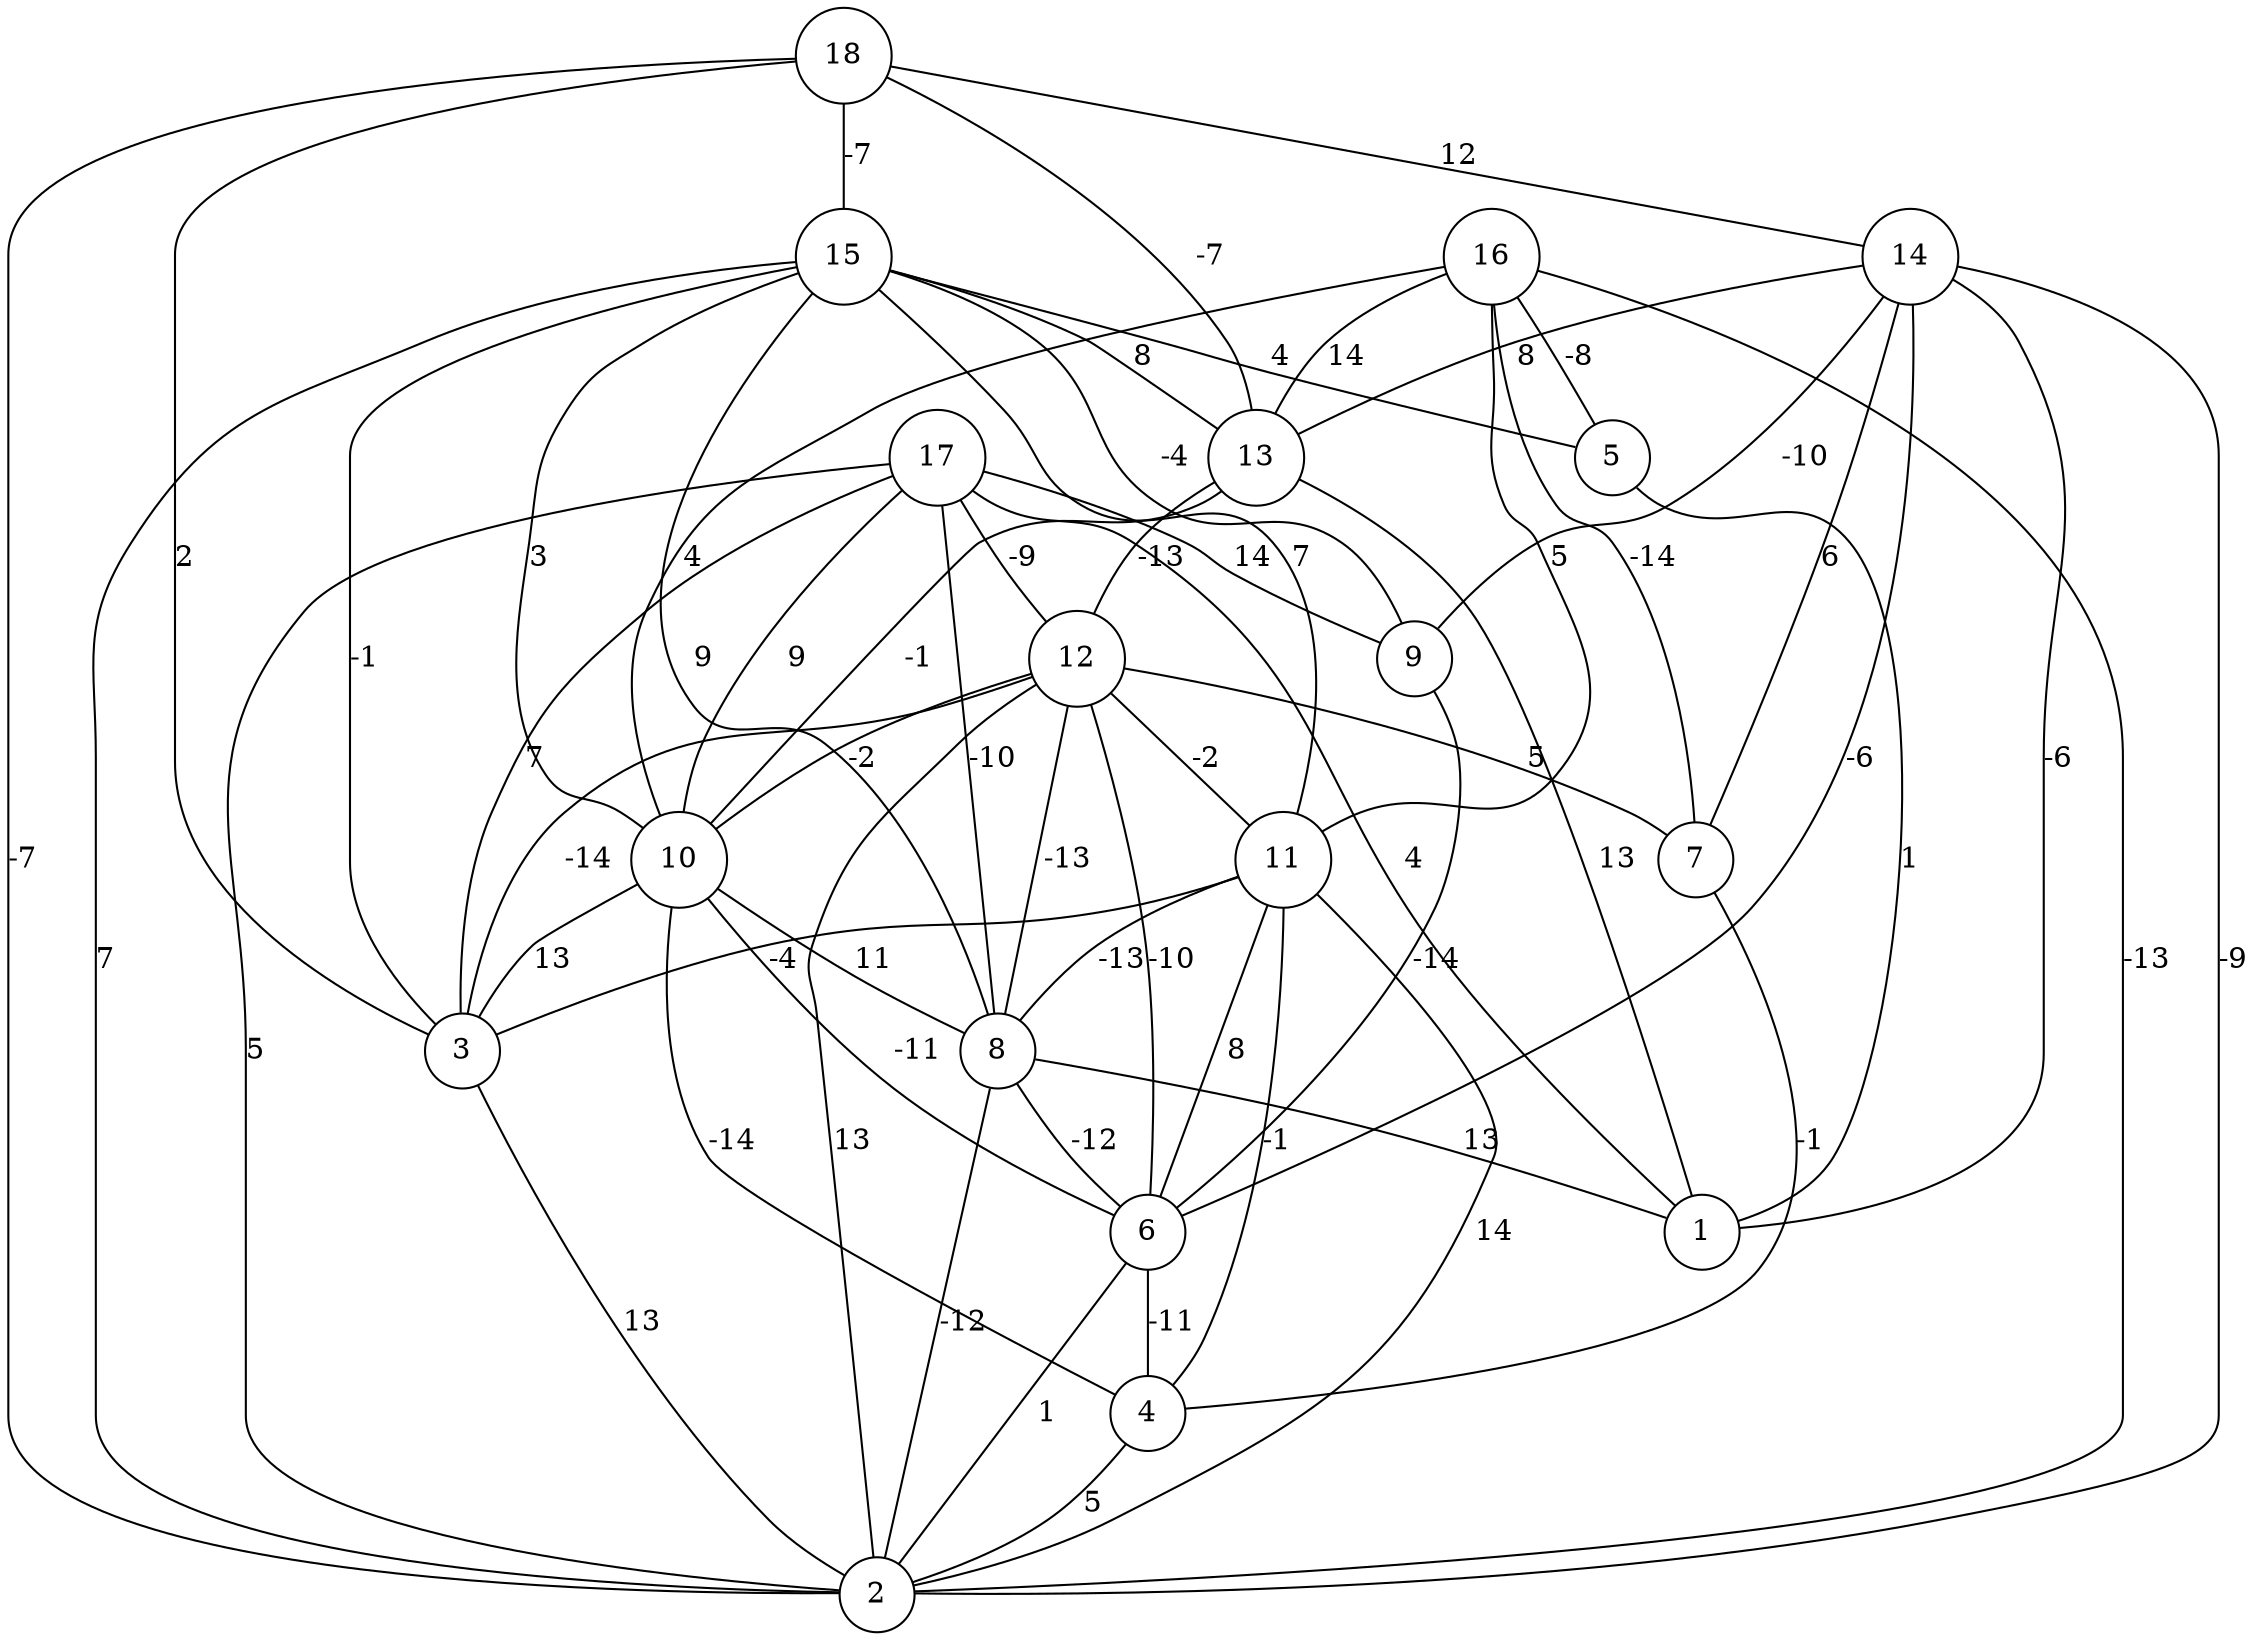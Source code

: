 graph { 
	 fontname="Helvetica,Arial,sans-serif" 
	 node [shape = circle]; 
	 18 -- 2 [label = "-7"];
	 18 -- 3 [label = "2"];
	 18 -- 13 [label = "-7"];
	 18 -- 14 [label = "12"];
	 18 -- 15 [label = "-7"];
	 17 -- 1 [label = "4"];
	 17 -- 2 [label = "5"];
	 17 -- 3 [label = "7"];
	 17 -- 8 [label = "-10"];
	 17 -- 9 [label = "14"];
	 17 -- 10 [label = "9"];
	 17 -- 12 [label = "-9"];
	 16 -- 2 [label = "-13"];
	 16 -- 5 [label = "-8"];
	 16 -- 7 [label = "-14"];
	 16 -- 10 [label = "4"];
	 16 -- 11 [label = "5"];
	 16 -- 13 [label = "14"];
	 15 -- 2 [label = "7"];
	 15 -- 3 [label = "-1"];
	 15 -- 5 [label = "4"];
	 15 -- 8 [label = "9"];
	 15 -- 9 [label = "-4"];
	 15 -- 10 [label = "3"];
	 15 -- 11 [label = "7"];
	 15 -- 13 [label = "8"];
	 14 -- 1 [label = "-6"];
	 14 -- 2 [label = "-9"];
	 14 -- 6 [label = "-6"];
	 14 -- 7 [label = "6"];
	 14 -- 9 [label = "-10"];
	 14 -- 13 [label = "8"];
	 13 -- 1 [label = "13"];
	 13 -- 10 [label = "-1"];
	 13 -- 12 [label = "-13"];
	 12 -- 2 [label = "13"];
	 12 -- 3 [label = "-14"];
	 12 -- 6 [label = "-10"];
	 12 -- 7 [label = "5"];
	 12 -- 8 [label = "-13"];
	 12 -- 10 [label = "-2"];
	 12 -- 11 [label = "-2"];
	 11 -- 2 [label = "14"];
	 11 -- 3 [label = "-4"];
	 11 -- 4 [label = "-1"];
	 11 -- 6 [label = "8"];
	 11 -- 8 [label = "-13"];
	 10 -- 3 [label = "13"];
	 10 -- 4 [label = "-14"];
	 10 -- 6 [label = "-11"];
	 10 -- 8 [label = "11"];
	 9 -- 6 [label = "-14"];
	 8 -- 1 [label = "13"];
	 8 -- 2 [label = "-12"];
	 8 -- 6 [label = "-12"];
	 7 -- 4 [label = "-1"];
	 6 -- 2 [label = "1"];
	 6 -- 4 [label = "-11"];
	 5 -- 1 [label = "1"];
	 4 -- 2 [label = "5"];
	 3 -- 2 [label = "13"];
	 1;
	 2;
	 3;
	 4;
	 5;
	 6;
	 7;
	 8;
	 9;
	 10;
	 11;
	 12;
	 13;
	 14;
	 15;
	 16;
	 17;
	 18;
}
